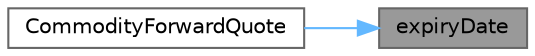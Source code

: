 digraph "expiryDate"
{
 // INTERACTIVE_SVG=YES
 // LATEX_PDF_SIZE
  bgcolor="transparent";
  edge [fontname=Helvetica,fontsize=10,labelfontname=Helvetica,labelfontsize=10];
  node [fontname=Helvetica,fontsize=10,shape=box,height=0.2,width=0.4];
  rankdir="RL";
  Node1 [label="expiryDate",height=0.2,width=0.4,color="gray40", fillcolor="grey60", style="filled", fontcolor="black",tooltip="The commodity forward's expiry if the quote is date based."];
  Node1 -> Node2 [dir="back",color="steelblue1",style="solid"];
  Node2 [label="CommodityForwardQuote",height=0.2,width=0.4,color="grey40", fillcolor="white", style="filled",URL="$classore_1_1data_1_1_commodity_forward_quote.html#a940974694b88a5c80402d9f986cde969",tooltip="Date based commodity forward constructor."];
}
